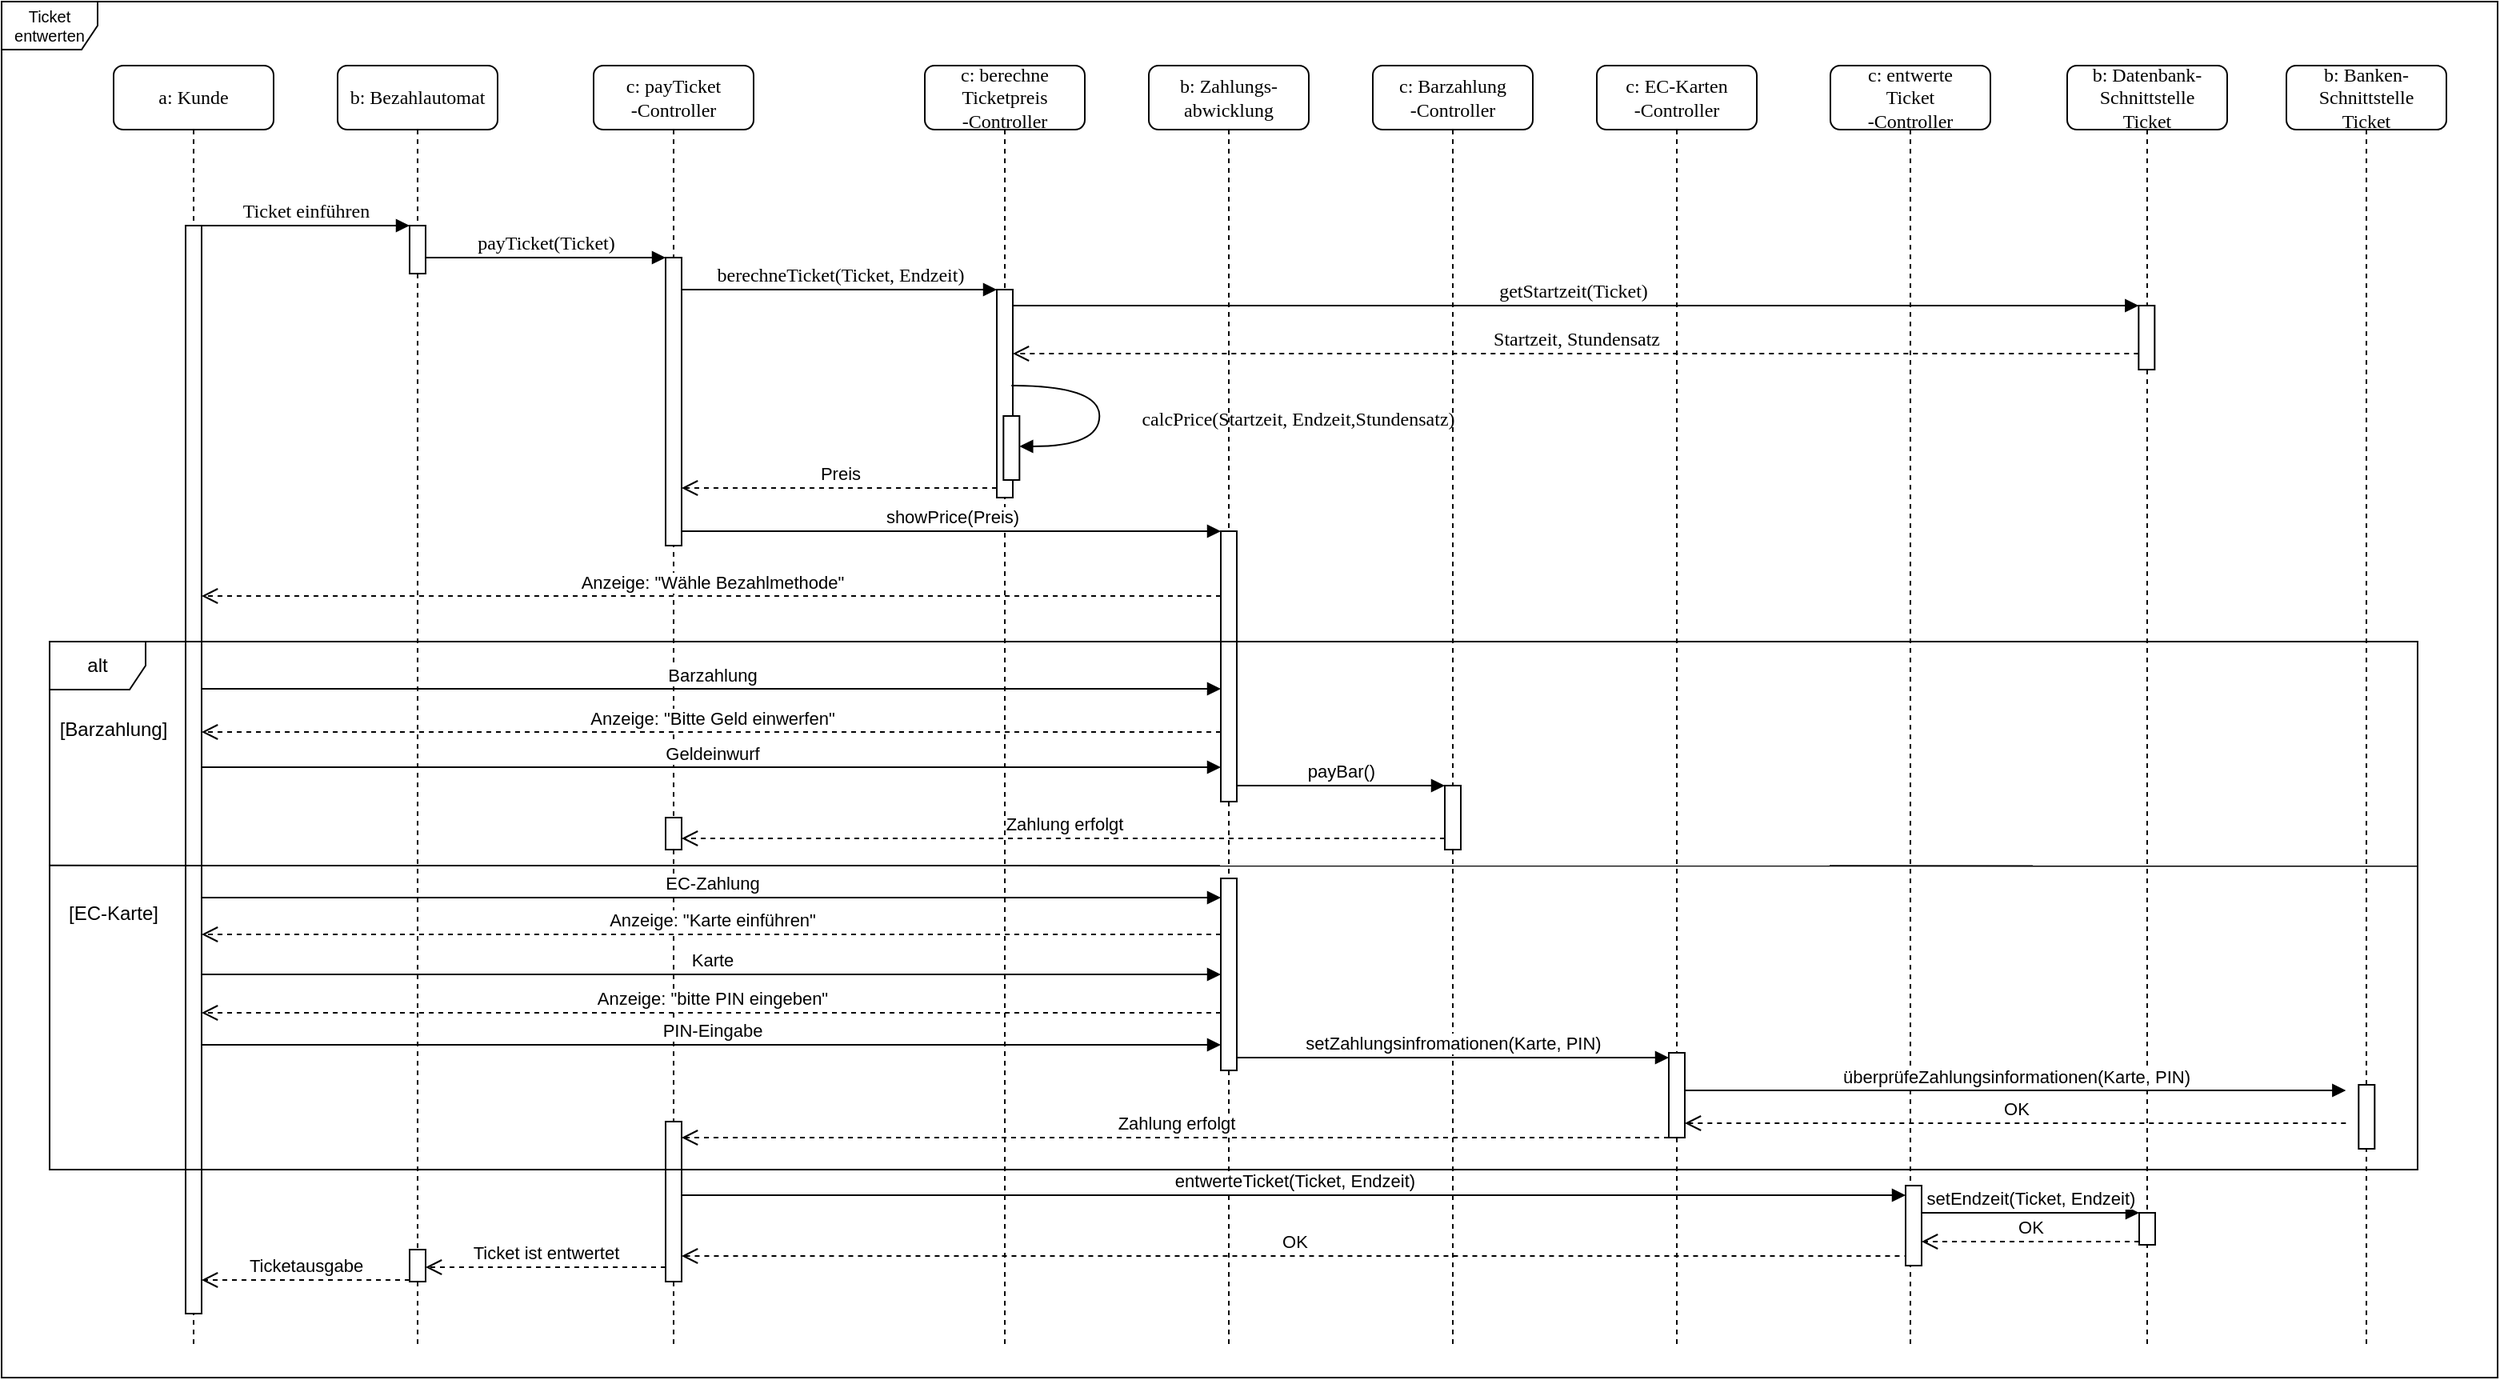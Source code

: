 <mxfile version="10.7.5" type="github"><diagram name="Page-1" id="13e1069c-82ec-6db2-03f1-153e76fe0fe0"><mxGraphModel dx="2285" dy="1570" grid="1" gridSize="10" guides="1" tooltips="1" connect="1" arrows="1" fold="1" page="1" pageScale="1" pageWidth="1100" pageHeight="850" background="#ffffff" math="0" shadow="0"><root><mxCell id="0"/><mxCell id="1" parent="0"/><mxCell id="GPIz5f-cf1OQXe9ibUi--5" value="getStartzeit(Ticket)" style="html=1;verticalAlign=bottom;endArrow=block;entryX=0;entryY=0;labelBackgroundColor=none;fontFamily=Verdana;fontSize=12;edgeStyle=elbowEdgeStyle;elbow=vertical;" parent="1" source="7baba1c4bc27f4b0-4" target="GPIz5f-cf1OQXe9ibUi--4" edge="1"><mxGeometry relative="1" as="geometry"><mxPoint x="1282.667" y="230" as="sourcePoint"/></mxGeometry></mxCell><mxCell id="7baba1c4bc27f4b0-2" value="b: Bezahlautomat" style="shape=umlLifeline;perimeter=lifelinePerimeter;whiteSpace=wrap;html=1;container=1;collapsible=0;recursiveResize=0;outlineConnect=0;rounded=1;shadow=0;comic=0;labelBackgroundColor=none;strokeColor=#000000;strokeWidth=1;fillColor=#FFFFFF;fontFamily=Verdana;fontSize=12;fontColor=#000000;align=center;" parent="1" vertex="1"><mxGeometry x="240" y="80" width="100" height="800" as="geometry"/></mxCell><mxCell id="7baba1c4bc27f4b0-10" value="" style="html=1;points=[];perimeter=orthogonalPerimeter;rounded=0;shadow=0;comic=0;labelBackgroundColor=none;strokeColor=#000000;strokeWidth=1;fillColor=#FFFFFF;fontFamily=Verdana;fontSize=12;fontColor=#000000;align=center;" parent="7baba1c4bc27f4b0-2" vertex="1"><mxGeometry x="45" y="100" width="10" height="30" as="geometry"/></mxCell><mxCell id="i2Vq3k6s4epomcee9z3W-35" value="" style="html=1;points=[];perimeter=orthogonalPerimeter;rounded=0;shadow=0;comic=0;labelBackgroundColor=none;strokeColor=#000000;strokeWidth=1;fillColor=#FFFFFF;fontFamily=Verdana;fontSize=12;fontColor=#000000;align=center;" vertex="1" parent="7baba1c4bc27f4b0-2"><mxGeometry x="45" y="740" width="10" height="20" as="geometry"/></mxCell><mxCell id="7baba1c4bc27f4b0-3" value="c:&amp;nbsp;&lt;span&gt;payTicket&lt;/span&gt;&lt;br&gt;&lt;span&gt;-Controller&lt;/span&gt;" style="shape=umlLifeline;perimeter=lifelinePerimeter;whiteSpace=wrap;html=1;container=1;collapsible=0;recursiveResize=0;outlineConnect=0;rounded=1;shadow=0;comic=0;labelBackgroundColor=none;strokeColor=#000000;strokeWidth=1;fillColor=#FFFFFF;fontFamily=Verdana;fontSize=12;fontColor=#000000;align=center;" parent="1" vertex="1"><mxGeometry x="400" y="80" width="100" height="800" as="geometry"/></mxCell><mxCell id="7baba1c4bc27f4b0-13" value="" style="html=1;points=[];perimeter=orthogonalPerimeter;rounded=0;shadow=0;comic=0;labelBackgroundColor=none;strokeColor=#000000;strokeWidth=1;fillColor=#FFFFFF;fontFamily=Verdana;fontSize=12;fontColor=#000000;align=center;" parent="7baba1c4bc27f4b0-3" vertex="1"><mxGeometry x="45" y="120" width="10" height="180" as="geometry"/></mxCell><mxCell id="i2Vq3k6s4epomcee9z3W-2" value="" style="html=1;points=[];perimeter=orthogonalPerimeter;rounded=0;shadow=0;comic=0;labelBackgroundColor=none;strokeColor=#000000;strokeWidth=1;fillColor=#FFFFFF;fontFamily=Verdana;fontSize=12;fontColor=#000000;align=center;" vertex="1" parent="7baba1c4bc27f4b0-3"><mxGeometry x="45" y="470" width="10" height="20" as="geometry"/></mxCell><mxCell id="i2Vq3k6s4epomcee9z3W-1" value="Zahlung erfolgt" style="html=1;verticalAlign=bottom;endArrow=open;dashed=1;endSize=8;" edge="1" parent="7baba1c4bc27f4b0-3" source="GPIz5f-cf1OQXe9ibUi--7"><mxGeometry relative="1" as="geometry"><mxPoint x="325" y="483" as="sourcePoint"/><mxPoint x="55" y="483" as="targetPoint"/><Array as="points"><mxPoint x="253" y="483"/></Array></mxGeometry></mxCell><mxCell id="i2Vq3k6s4epomcee9z3W-19" value="" style="html=1;points=[];perimeter=orthogonalPerimeter;rounded=0;shadow=0;comic=0;labelBackgroundColor=none;strokeColor=#000000;strokeWidth=1;fillColor=#FFFFFF;fontFamily=Verdana;fontSize=12;fontColor=#000000;align=center;" vertex="1" parent="7baba1c4bc27f4b0-3"><mxGeometry x="45" y="660" width="10" height="100" as="geometry"/></mxCell><mxCell id="7baba1c4bc27f4b0-4" value="c:&amp;nbsp;&lt;span&gt;berechne&lt;/span&gt;&lt;br&gt;&lt;span&gt;Ticketpreis&lt;/span&gt;&lt;br&gt;&lt;span&gt;-Controller&lt;/span&gt;" style="shape=umlLifeline;perimeter=lifelinePerimeter;whiteSpace=wrap;html=1;container=1;collapsible=0;recursiveResize=0;outlineConnect=0;rounded=1;shadow=0;comic=0;labelBackgroundColor=none;strokeColor=#000000;strokeWidth=1;fillColor=#FFFFFF;fontFamily=Verdana;fontSize=12;fontColor=#000000;align=center;" parent="1" vertex="1"><mxGeometry x="607" y="80" width="100" height="800" as="geometry"/></mxCell><mxCell id="7baba1c4bc27f4b0-5" value="b:&amp;nbsp;&lt;span&gt;Zahlungs-&lt;/span&gt;&lt;br&gt;&lt;span&gt;abwicklung&lt;/span&gt;" style="shape=umlLifeline;perimeter=lifelinePerimeter;whiteSpace=wrap;html=1;container=1;collapsible=0;recursiveResize=0;outlineConnect=0;rounded=1;shadow=0;comic=0;labelBackgroundColor=none;strokeColor=#000000;strokeWidth=1;fillColor=#FFFFFF;fontFamily=Verdana;fontSize=12;fontColor=#000000;align=center;" parent="1" vertex="1"><mxGeometry x="747" y="80" width="100" height="800" as="geometry"/></mxCell><mxCell id="GPIz5f-cf1OQXe9ibUi--14" value="" style="html=1;points=[];perimeter=orthogonalPerimeter;" parent="7baba1c4bc27f4b0-5" vertex="1"><mxGeometry x="45" y="291" width="10" height="169" as="geometry"/></mxCell><mxCell id="i2Vq3k6s4epomcee9z3W-3" value="" style="html=1;points=[];perimeter=orthogonalPerimeter;rounded=0;shadow=0;comic=0;labelBackgroundColor=none;strokeColor=#000000;strokeWidth=1;fillColor=#FFFFFF;fontFamily=Verdana;fontSize=12;fontColor=#000000;align=center;" vertex="1" parent="7baba1c4bc27f4b0-5"><mxGeometry x="45" y="508" width="10" height="120" as="geometry"/></mxCell><mxCell id="7baba1c4bc27f4b0-6" value="c:&amp;nbsp;&lt;span&gt;Barzahlung&lt;/span&gt;&lt;br&gt;&lt;span&gt;-Controller&lt;/span&gt;" style="shape=umlLifeline;perimeter=lifelinePerimeter;whiteSpace=wrap;html=1;container=1;collapsible=0;recursiveResize=0;outlineConnect=0;rounded=1;shadow=0;comic=0;labelBackgroundColor=none;strokeColor=#000000;strokeWidth=1;fillColor=#FFFFFF;fontFamily=Verdana;fontSize=12;fontColor=#000000;align=center;" parent="1" vertex="1"><mxGeometry x="887" y="80" width="100" height="800" as="geometry"/></mxCell><mxCell id="GPIz5f-cf1OQXe9ibUi--7" value="" style="html=1;points=[];perimeter=orthogonalPerimeter;rounded=0;shadow=0;comic=0;labelBackgroundColor=none;strokeColor=#000000;strokeWidth=1;fillColor=#FFFFFF;fontFamily=Verdana;fontSize=12;fontColor=#000000;align=center;" parent="7baba1c4bc27f4b0-6" vertex="1"><mxGeometry x="45" y="450" width="10" height="40" as="geometry"/></mxCell><mxCell id="7baba1c4bc27f4b0-7" value="c:&amp;nbsp;&lt;span&gt;EC-Karten&lt;/span&gt;&lt;br&gt;&lt;span&gt;-Controller&lt;/span&gt;" style="shape=umlLifeline;perimeter=lifelinePerimeter;whiteSpace=wrap;html=1;container=1;collapsible=0;recursiveResize=0;outlineConnect=0;rounded=1;shadow=0;comic=0;labelBackgroundColor=none;strokeColor=#000000;strokeWidth=1;fillColor=#FFFFFF;fontFamily=Verdana;fontSize=12;fontColor=#000000;align=center;" parent="1" vertex="1"><mxGeometry x="1027" y="80" width="100" height="800" as="geometry"/></mxCell><mxCell id="i2Vq3k6s4epomcee9z3W-11" value="" style="html=1;points=[];perimeter=orthogonalPerimeter;rounded=0;shadow=0;comic=0;labelBackgroundColor=none;strokeColor=#000000;strokeWidth=1;fillColor=#FFFFFF;fontFamily=Verdana;fontSize=12;fontColor=#000000;align=center;" vertex="1" parent="7baba1c4bc27f4b0-7"><mxGeometry x="45" y="617" width="10" height="53" as="geometry"/></mxCell><mxCell id="7baba1c4bc27f4b0-8" value="a: Kunde" style="shape=umlLifeline;perimeter=lifelinePerimeter;whiteSpace=wrap;html=1;container=1;collapsible=0;recursiveResize=0;outlineConnect=0;rounded=1;shadow=0;comic=0;labelBackgroundColor=none;strokeColor=#000000;strokeWidth=1;fillColor=#FFFFFF;fontFamily=Verdana;fontSize=12;fontColor=#000000;align=center;" parent="1" vertex="1"><mxGeometry x="100" y="80" width="100" height="800" as="geometry"/></mxCell><mxCell id="7baba1c4bc27f4b0-9" value="" style="html=1;points=[];perimeter=orthogonalPerimeter;rounded=0;shadow=0;comic=0;labelBackgroundColor=none;strokeColor=#000000;strokeWidth=1;fillColor=#FFFFFF;fontFamily=Verdana;fontSize=12;fontColor=#000000;align=center;" parent="7baba1c4bc27f4b0-8" vertex="1"><mxGeometry x="45" y="100" width="10" height="680" as="geometry"/></mxCell><mxCell id="7baba1c4bc27f4b0-16" value="" style="html=1;points=[];perimeter=orthogonalPerimeter;rounded=0;shadow=0;comic=0;labelBackgroundColor=none;strokeColor=#000000;strokeWidth=1;fillColor=#FFFFFF;fontFamily=Verdana;fontSize=12;fontColor=#000000;align=center;" parent="1" vertex="1"><mxGeometry x="652" y="220" width="10" height="130" as="geometry"/></mxCell><mxCell id="7baba1c4bc27f4b0-17" value="berechneTicket(Ticket, Endzeit)" style="html=1;verticalAlign=bottom;endArrow=block;labelBackgroundColor=none;fontFamily=Verdana;fontSize=12;edgeStyle=elbowEdgeStyle;elbow=vertical;" parent="1" source="7baba1c4bc27f4b0-13" target="7baba1c4bc27f4b0-16" edge="1"><mxGeometry relative="1" as="geometry"><mxPoint x="510" y="220" as="sourcePoint"/><Array as="points"><mxPoint x="460" y="220"/></Array></mxGeometry></mxCell><mxCell id="7baba1c4bc27f4b0-11" value="Ticket einführen" style="html=1;verticalAlign=bottom;endArrow=block;entryX=0;entryY=0;labelBackgroundColor=none;fontFamily=Verdana;fontSize=12;edgeStyle=elbowEdgeStyle;elbow=vertical;" parent="1" source="7baba1c4bc27f4b0-9" target="7baba1c4bc27f4b0-10" edge="1"><mxGeometry relative="1" as="geometry"><mxPoint x="220" y="190" as="sourcePoint"/></mxGeometry></mxCell><mxCell id="7baba1c4bc27f4b0-14" value="payTicket(Ticket)" style="html=1;verticalAlign=bottom;endArrow=block;entryX=0;entryY=0;labelBackgroundColor=none;fontFamily=Verdana;fontSize=12;edgeStyle=elbowEdgeStyle;elbow=vertical;" parent="1" source="7baba1c4bc27f4b0-10" target="7baba1c4bc27f4b0-13" edge="1"><mxGeometry relative="1" as="geometry"><mxPoint x="370" y="200" as="sourcePoint"/></mxGeometry></mxCell><mxCell id="GPIz5f-cf1OQXe9ibUi--1" value="c:&amp;nbsp;&lt;span&gt;entwerte&lt;/span&gt;&lt;br&gt;&lt;span&gt;Ticket&lt;/span&gt;&lt;br&gt;&lt;span&gt;-Controller&lt;/span&gt;&lt;br&gt;" style="shape=umlLifeline;perimeter=lifelinePerimeter;whiteSpace=wrap;html=1;container=1;collapsible=0;recursiveResize=0;outlineConnect=0;rounded=1;shadow=0;comic=0;labelBackgroundColor=none;strokeColor=#000000;strokeWidth=1;fillColor=#FFFFFF;fontFamily=Verdana;fontSize=12;fontColor=#000000;align=center;" parent="1" vertex="1"><mxGeometry x="1173" y="80" width="100" height="800" as="geometry"/></mxCell><mxCell id="i2Vq3k6s4epomcee9z3W-28" value="" style="html=1;points=[];perimeter=orthogonalPerimeter;" vertex="1" parent="GPIz5f-cf1OQXe9ibUi--1"><mxGeometry x="47" y="700" width="10" height="50" as="geometry"/></mxCell><mxCell id="GPIz5f-cf1OQXe9ibUi--2" value="b:&amp;nbsp;&lt;span&gt;Datenbank-&lt;/span&gt;&lt;br&gt;&lt;span&gt;Schnittstelle&lt;/span&gt;&lt;br&gt;&lt;span&gt;Ticket&lt;/span&gt;" style="shape=umlLifeline;perimeter=lifelinePerimeter;whiteSpace=wrap;html=1;container=1;collapsible=0;recursiveResize=0;outlineConnect=0;rounded=1;shadow=0;comic=0;labelBackgroundColor=none;strokeColor=#000000;strokeWidth=1;fillColor=#FFFFFF;fontFamily=Verdana;fontSize=12;fontColor=#000000;align=center;" parent="1" vertex="1"><mxGeometry x="1321" y="80" width="100" height="800" as="geometry"/></mxCell><mxCell id="i2Vq3k6s4epomcee9z3W-31" value="" style="html=1;points=[];perimeter=orthogonalPerimeter;" vertex="1" parent="GPIz5f-cf1OQXe9ibUi--2"><mxGeometry x="45" y="717" width="10" height="20" as="geometry"/></mxCell><mxCell id="GPIz5f-cf1OQXe9ibUi--4" value="" style="html=1;points=[];perimeter=orthogonalPerimeter;rounded=0;shadow=0;comic=0;labelBackgroundColor=none;strokeColor=#000000;strokeWidth=1;fillColor=#FFFFFF;fontFamily=Verdana;fontSize=12;fontColor=#000000;align=center;" parent="1" vertex="1"><mxGeometry x="1365.667" y="230" width="10" height="40" as="geometry"/></mxCell><mxCell id="GPIz5f-cf1OQXe9ibUi--6" value="Startzeit, Stundensatz" style="html=1;verticalAlign=bottom;endArrow=open;dashed=1;endSize=8;labelBackgroundColor=none;fontFamily=Verdana;fontSize=12;edgeStyle=elbowEdgeStyle;elbow=vertical;" parent="1" source="GPIz5f-cf1OQXe9ibUi--4" target="7baba1c4bc27f4b0-16" edge="1"><mxGeometry relative="1" as="geometry"><mxPoint x="1282.667" y="306" as="targetPoint"/><Array as="points"><mxPoint x="1302.667" y="260"/><mxPoint x="1332.667" y="260"/></Array></mxGeometry></mxCell><mxCell id="GPIz5f-cf1OQXe9ibUi--11" value="" style="html=1;points=[];perimeter=orthogonalPerimeter;rounded=0;shadow=0;comic=0;labelBackgroundColor=none;strokeColor=#000000;strokeWidth=1;fillColor=#FFFFFF;fontFamily=Verdana;fontSize=12;fontColor=#000000;align=center;" parent="1" vertex="1"><mxGeometry x="656.167" y="299" width="10" height="40" as="geometry"/></mxCell><mxCell id="GPIz5f-cf1OQXe9ibUi--12" value="calcPrice(Startzeit, Endzeit,Stundensatz)" style="html=1;verticalAlign=bottom;endArrow=block;labelBackgroundColor=none;fontFamily=Verdana;fontSize=12;elbow=vertical;edgeStyle=orthogonalEdgeStyle;curved=1;entryX=1;entryY=0.286;entryPerimeter=0;exitX=1.038;exitY=0.345;exitPerimeter=0;" parent="1" edge="1"><mxGeometry x="0.3" y="-124" relative="1" as="geometry"><mxPoint x="661.167" y="280" as="sourcePoint"/><mxPoint x="666.167" y="318" as="targetPoint"/><Array as="points"><mxPoint x="716.167" y="280"/><mxPoint x="716.167" y="318"/></Array><mxPoint x="124" y="116" as="offset"/></mxGeometry></mxCell><mxCell id="GPIz5f-cf1OQXe9ibUi--13" value="Preis" style="html=1;verticalAlign=bottom;endArrow=open;dashed=1;endSize=8;" parent="1" edge="1"><mxGeometry relative="1" as="geometry"><mxPoint x="652" y="344" as="sourcePoint"/><mxPoint x="455" y="344" as="targetPoint"/></mxGeometry></mxCell><mxCell id="GPIz5f-cf1OQXe9ibUi--15" value="showPrice(Preis)" style="html=1;verticalAlign=bottom;endArrow=block;" parent="1" source="7baba1c4bc27f4b0-13" target="GPIz5f-cf1OQXe9ibUi--14" edge="1"><mxGeometry width="80" relative="1" as="geometry"><mxPoint x="410" y="700" as="sourcePoint"/><mxPoint x="490" y="700" as="targetPoint"/></mxGeometry></mxCell><mxCell id="GPIz5f-cf1OQXe9ibUi--16" value="Anzeige: &quot;Wähle Bezahlmethode&quot;" style="html=1;verticalAlign=bottom;endArrow=open;dashed=1;endSize=8;" parent="1" edge="1"><mxGeometry relative="1" as="geometry"><mxPoint x="792" y="411.5" as="sourcePoint"/><mxPoint x="155" y="411.5" as="targetPoint"/></mxGeometry></mxCell><mxCell id="GPIz5f-cf1OQXe9ibUi--18" value="Barzahlung" style="html=1;verticalAlign=bottom;endArrow=none;startArrow=block;startFill=1;endFill=0;" parent="1" edge="1"><mxGeometry width="80" relative="1" as="geometry"><mxPoint x="792" y="469.5" as="sourcePoint"/><mxPoint x="155" y="469.5" as="targetPoint"/></mxGeometry></mxCell><mxCell id="GPIz5f-cf1OQXe9ibUi--20" value="payBar()" style="html=1;verticalAlign=bottom;endArrow=block;" parent="1" target="GPIz5f-cf1OQXe9ibUi--7" edge="1"><mxGeometry width="80" relative="1" as="geometry"><mxPoint x="802" y="530.0" as="sourcePoint"/><mxPoint x="600" y="730" as="targetPoint"/></mxGeometry></mxCell><mxCell id="GPIz5f-cf1OQXe9ibUi--21" value="Anzeige: &quot;Bitte Geld einwerfen&quot;" style="html=1;verticalAlign=bottom;endArrow=open;dashed=1;endSize=8;" parent="1" edge="1"><mxGeometry relative="1" as="geometry"><mxPoint x="792" y="496.5" as="sourcePoint"/><mxPoint x="155" y="496.5" as="targetPoint"/></mxGeometry></mxCell><mxCell id="GPIz5f-cf1OQXe9ibUi--22" value="Geldeinwurf" style="html=1;verticalAlign=bottom;endArrow=none;startArrow=block;startFill=1;endFill=0;" parent="1" edge="1"><mxGeometry width="80" relative="1" as="geometry"><mxPoint x="792" y="518.5" as="sourcePoint"/><mxPoint x="155" y="518.5" as="targetPoint"/></mxGeometry></mxCell><mxCell id="i2Vq3k6s4epomcee9z3W-4" value="EC-Zahlung" style="html=1;verticalAlign=bottom;endArrow=none;startArrow=block;startFill=1;endFill=0;" edge="1" parent="1"><mxGeometry width="80" relative="1" as="geometry"><mxPoint x="792" y="600" as="sourcePoint"/><mxPoint x="155" y="600" as="targetPoint"/></mxGeometry></mxCell><mxCell id="i2Vq3k6s4epomcee9z3W-5" value="Anzeige: &quot;Karte einführen&quot;" style="html=1;verticalAlign=bottom;endArrow=open;dashed=1;endSize=8;" edge="1" parent="1"><mxGeometry relative="1" as="geometry"><mxPoint x="792" y="623" as="sourcePoint"/><mxPoint x="155" y="623" as="targetPoint"/></mxGeometry></mxCell><mxCell id="i2Vq3k6s4epomcee9z3W-6" value="Karte" style="html=1;verticalAlign=bottom;endArrow=none;startArrow=block;startFill=1;endFill=0;" edge="1" parent="1" source="i2Vq3k6s4epomcee9z3W-3"><mxGeometry width="80" relative="1" as="geometry"><mxPoint x="787" y="647" as="sourcePoint"/><mxPoint x="155" y="648" as="targetPoint"/></mxGeometry></mxCell><mxCell id="i2Vq3k6s4epomcee9z3W-9" value="Anzeige: &quot;bitte PIN eingeben&quot;" style="html=1;verticalAlign=bottom;endArrow=open;dashed=1;endSize=8;" edge="1" parent="1"><mxGeometry relative="1" as="geometry"><mxPoint x="792" y="672" as="sourcePoint"/><mxPoint x="155" y="672" as="targetPoint"/></mxGeometry></mxCell><mxCell id="i2Vq3k6s4epomcee9z3W-10" value="PIN-Eingabe" style="html=1;verticalAlign=bottom;endArrow=none;startArrow=block;startFill=1;endFill=0;" edge="1" parent="1"><mxGeometry width="80" relative="1" as="geometry"><mxPoint x="792" y="692" as="sourcePoint"/><mxPoint x="155" y="692" as="targetPoint"/></mxGeometry></mxCell><mxCell id="i2Vq3k6s4epomcee9z3W-12" value="setZahlungsinfromationen(Karte, PIN)" style="html=1;verticalAlign=bottom;endArrow=block;" edge="1" parent="1" source="i2Vq3k6s4epomcee9z3W-3"><mxGeometry width="80" relative="1" as="geometry"><mxPoint x="796.81" y="700" as="sourcePoint"/><mxPoint x="1072.0" y="700" as="targetPoint"/></mxGeometry></mxCell><mxCell id="i2Vq3k6s4epomcee9z3W-13" value="b: Banken&lt;span&gt;-&lt;/span&gt;&lt;br&gt;&lt;span&gt;Schnittstelle&lt;/span&gt;&lt;br&gt;&lt;span&gt;Ticket&lt;/span&gt;" style="shape=umlLifeline;perimeter=lifelinePerimeter;whiteSpace=wrap;html=1;container=1;collapsible=0;recursiveResize=0;outlineConnect=0;rounded=1;shadow=0;comic=0;labelBackgroundColor=none;strokeColor=#000000;strokeWidth=1;fillColor=#FFFFFF;fontFamily=Verdana;fontSize=12;fontColor=#000000;align=center;" vertex="1" parent="1"><mxGeometry x="1458" y="80" width="100" height="800" as="geometry"/></mxCell><mxCell id="i2Vq3k6s4epomcee9z3W-14" value="" style="html=1;points=[];perimeter=orthogonalPerimeter;rounded=0;shadow=0;comic=0;labelBackgroundColor=none;strokeColor=#000000;strokeWidth=1;fillColor=#FFFFFF;fontFamily=Verdana;fontSize=12;fontColor=#000000;align=center;" vertex="1" parent="i2Vq3k6s4epomcee9z3W-13"><mxGeometry x="45.167" y="637" width="10" height="40" as="geometry"/></mxCell><mxCell id="i2Vq3k6s4epomcee9z3W-15" value="überprüfeZahlungsinformationen(Karte, PIN)" style="html=1;verticalAlign=bottom;endArrow=block;" edge="1" parent="1"><mxGeometry width="80" relative="1" as="geometry"><mxPoint x="1082.0" y="720.5" as="sourcePoint"/><mxPoint x="1495.167" y="720.5" as="targetPoint"/></mxGeometry></mxCell><mxCell id="i2Vq3k6s4epomcee9z3W-16" value="OK" style="html=1;verticalAlign=bottom;endArrow=open;dashed=1;endSize=8;" edge="1" parent="1"><mxGeometry relative="1" as="geometry"><mxPoint x="1495.167" y="741" as="sourcePoint"/><mxPoint x="1082.0" y="741" as="targetPoint"/></mxGeometry></mxCell><mxCell id="i2Vq3k6s4epomcee9z3W-20" value="Zahlung erfolgt" style="html=1;verticalAlign=bottom;endArrow=open;dashed=1;endSize=8;" edge="1" parent="1" source="i2Vq3k6s4epomcee9z3W-11" target="i2Vq3k6s4epomcee9z3W-19"><mxGeometry relative="1" as="geometry"><mxPoint x="937" y="753.0" as="sourcePoint"/><mxPoint x="667" y="753.0" as="targetPoint"/><Array as="points"><mxPoint x="865" y="750"/></Array></mxGeometry></mxCell><mxCell id="i2Vq3k6s4epomcee9z3W-25" value="" style="endArrow=none;html=1;exitX=0;exitY=0.424;exitDx=0;exitDy=0;exitPerimeter=0;entryX=1;entryY=0.425;entryDx=0;entryDy=0;entryPerimeter=0;" edge="1" parent="1" source="i2Vq3k6s4epomcee9z3W-24" target="i2Vq3k6s4epomcee9z3W-24"><mxGeometry width="50" height="50" relative="1" as="geometry"><mxPoint x="60" y="870" as="sourcePoint"/><mxPoint x="110" y="820" as="targetPoint"/></mxGeometry></mxCell><mxCell id="i2Vq3k6s4epomcee9z3W-26" value="[Barzahlung]" style="text;html=1;strokeColor=none;fillColor=none;align=center;verticalAlign=middle;whiteSpace=wrap;rounded=0;" vertex="1" parent="1"><mxGeometry x="80" y="485" width="40" height="20" as="geometry"/></mxCell><mxCell id="i2Vq3k6s4epomcee9z3W-27" value="[EC-Karte]" style="text;html=1;strokeColor=none;fillColor=none;align=center;verticalAlign=middle;whiteSpace=wrap;rounded=0;" vertex="1" parent="1"><mxGeometry x="70" y="600" width="60" height="20" as="geometry"/></mxCell><mxCell id="i2Vq3k6s4epomcee9z3W-24" value="alt" style="shape=umlFrame;whiteSpace=wrap;html=1;" vertex="1" parent="1"><mxGeometry x="60" y="440" width="1480" height="330" as="geometry"/></mxCell><mxCell id="i2Vq3k6s4epomcee9z3W-29" value="entwerteTicket(Ticket, Endzeit)" style="html=1;verticalAlign=bottom;startArrow=none;endArrow=block;startSize=8;startFill=0;" edge="1" parent="1"><mxGeometry relative="1" as="geometry"><mxPoint x="455" y="786" as="sourcePoint"/><mxPoint x="1220" y="786" as="targetPoint"/></mxGeometry></mxCell><mxCell id="i2Vq3k6s4epomcee9z3W-32" value="setEndzeit(Ticket, Endzeit)" style="html=1;verticalAlign=bottom;endArrow=block;" edge="1" parent="1"><mxGeometry width="80" relative="1" as="geometry"><mxPoint x="1230" y="797" as="sourcePoint"/><mxPoint x="1366" y="797" as="targetPoint"/></mxGeometry></mxCell><mxCell id="i2Vq3k6s4epomcee9z3W-33" value="OK" style="html=1;verticalAlign=bottom;endArrow=open;dashed=1;endSize=8;" edge="1" parent="1"><mxGeometry relative="1" as="geometry"><mxPoint x="1366" y="815" as="sourcePoint"/><mxPoint x="1230" y="815" as="targetPoint"/></mxGeometry></mxCell><mxCell id="i2Vq3k6s4epomcee9z3W-34" value="OK" style="html=1;verticalAlign=bottom;startArrow=open;endArrow=none;startSize=8;startFill=0;endFill=0;dashed=1;" edge="1" parent="1"><mxGeometry relative="1" as="geometry"><mxPoint x="455" y="824" as="sourcePoint"/><mxPoint x="1220" y="824" as="targetPoint"/></mxGeometry></mxCell><mxCell id="i2Vq3k6s4epomcee9z3W-36" value="Ticketausgabe" style="html=1;verticalAlign=bottom;endArrow=open;dashed=1;endSize=8;" edge="1" parent="1"><mxGeometry relative="1" as="geometry"><mxPoint x="285" y="839" as="sourcePoint"/><mxPoint x="155" y="839" as="targetPoint"/></mxGeometry></mxCell><mxCell id="i2Vq3k6s4epomcee9z3W-37" value="Ticket ist entwertet" style="html=1;verticalAlign=bottom;endArrow=open;dashed=1;endSize=8;" edge="1" parent="1"><mxGeometry relative="1" as="geometry"><mxPoint x="445" y="831" as="sourcePoint"/><mxPoint x="295" y="831" as="targetPoint"/></mxGeometry></mxCell><mxCell id="i2Vq3k6s4epomcee9z3W-39" value="Ticket entwerten" style="shape=umlFrame;whiteSpace=wrap;html=1;fontSize=10;" vertex="1" parent="1"><mxGeometry x="30" y="40" width="1560" height="860" as="geometry"/></mxCell></root></mxGraphModel></diagram></mxfile>